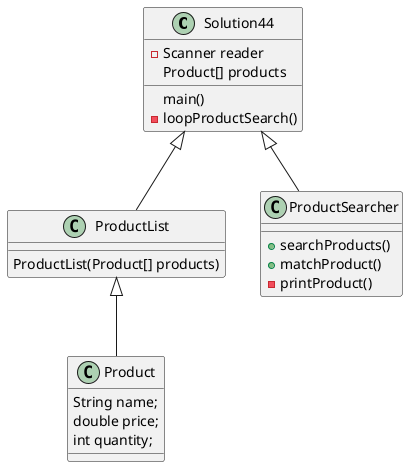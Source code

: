 @startuml
'https://plantuml.com/class-diagram

class Solution44
{
    -Scanner reader
    Product[] products

    main()
    -loopProductSearch()
}
class Product
{
    String name;
    double price;
    int quantity;
}
class ProductList
{
    ProductList(Product[] products)
}
class ProductSearcher
{
    +searchProducts()
    +matchProduct()
    -printProduct()
}
Solution44 <|-- ProductSearcher
Solution44 <|-- ProductList
ProductList <|-- Product
@enduml